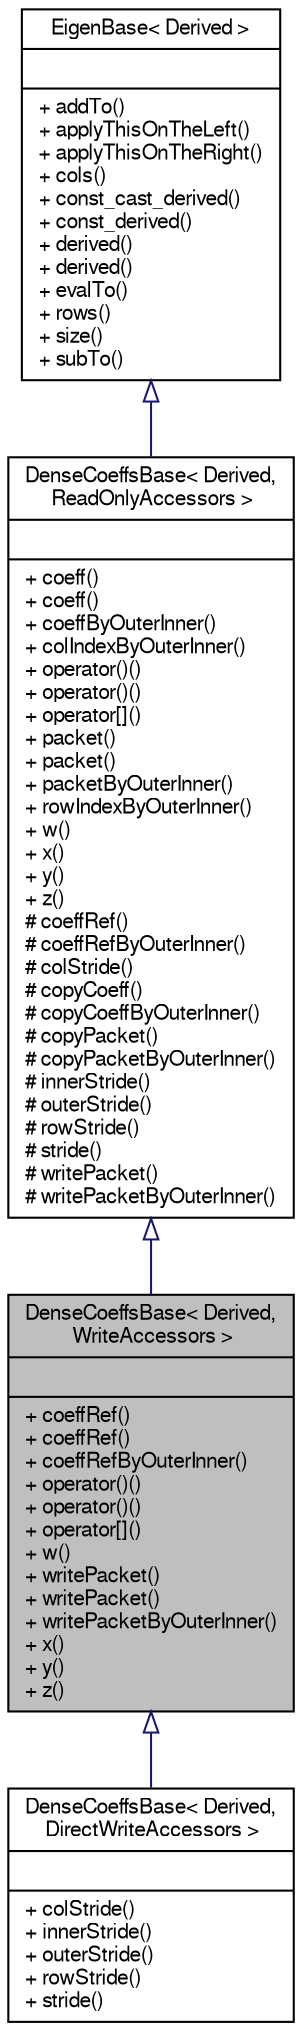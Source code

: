 digraph "DenseCoeffsBase&lt; Derived, WriteAccessors &gt;"
{
  edge [fontname="FreeSans",fontsize="10",labelfontname="FreeSans",labelfontsize="10"];
  node [fontname="FreeSans",fontsize="10",shape=record];
  Node1 [label="{DenseCoeffsBase\< Derived,\l WriteAccessors \>\n||+ coeffRef()\l+ coeffRef()\l+ coeffRefByOuterInner()\l+ operator()()\l+ operator()()\l+ operator[]()\l+ w()\l+ writePacket()\l+ writePacket()\l+ writePacketByOuterInner()\l+ x()\l+ y()\l+ z()\l}",height=0.2,width=0.4,color="black", fillcolor="grey75", style="filled" fontcolor="black"];
  Node2 -> Node1 [dir="back",color="midnightblue",fontsize="10",style="solid",arrowtail="onormal",fontname="FreeSans"];
  Node2 [label="{DenseCoeffsBase\< Derived,\l ReadOnlyAccessors \>\n||+ coeff()\l+ coeff()\l+ coeffByOuterInner()\l+ colIndexByOuterInner()\l+ operator()()\l+ operator()()\l+ operator[]()\l+ packet()\l+ packet()\l+ packetByOuterInner()\l+ rowIndexByOuterInner()\l+ w()\l+ x()\l+ y()\l+ z()\l# coeffRef()\l# coeffRefByOuterInner()\l# colStride()\l# copyCoeff()\l# copyCoeffByOuterInner()\l# copyPacket()\l# copyPacketByOuterInner()\l# innerStride()\l# outerStride()\l# rowStride()\l# stride()\l# writePacket()\l# writePacketByOuterInner()\l}",height=0.2,width=0.4,color="black", fillcolor="white", style="filled",URL="$classEigen_1_1DenseCoeffsBase_3_01Derived_00_01ReadOnlyAccessors_01_4.html",tooltip="Base class providing read-only coefficient access to matrices and arrays. "];
  Node3 -> Node2 [dir="back",color="midnightblue",fontsize="10",style="solid",arrowtail="onormal",fontname="FreeSans"];
  Node3 [label="{EigenBase\< Derived \>\n||+ addTo()\l+ applyThisOnTheLeft()\l+ applyThisOnTheRight()\l+ cols()\l+ const_cast_derived()\l+ const_derived()\l+ derived()\l+ derived()\l+ evalTo()\l+ rows()\l+ size()\l+ subTo()\l}",height=0.2,width=0.4,color="black", fillcolor="white", style="filled",URL="$structEigen_1_1EigenBase.html"];
  Node1 -> Node4 [dir="back",color="midnightblue",fontsize="10",style="solid",arrowtail="onormal",fontname="FreeSans"];
  Node4 [label="{DenseCoeffsBase\< Derived,\l DirectWriteAccessors \>\n||+ colStride()\l+ innerStride()\l+ outerStride()\l+ rowStride()\l+ stride()\l}",height=0.2,width=0.4,color="black", fillcolor="white", style="filled",URL="$classEigen_1_1DenseCoeffsBase_3_01Derived_00_01DirectWriteAccessors_01_4.html",tooltip="Base class providing direct read/write coefficient access to matrices and arrays. ..."];
}
